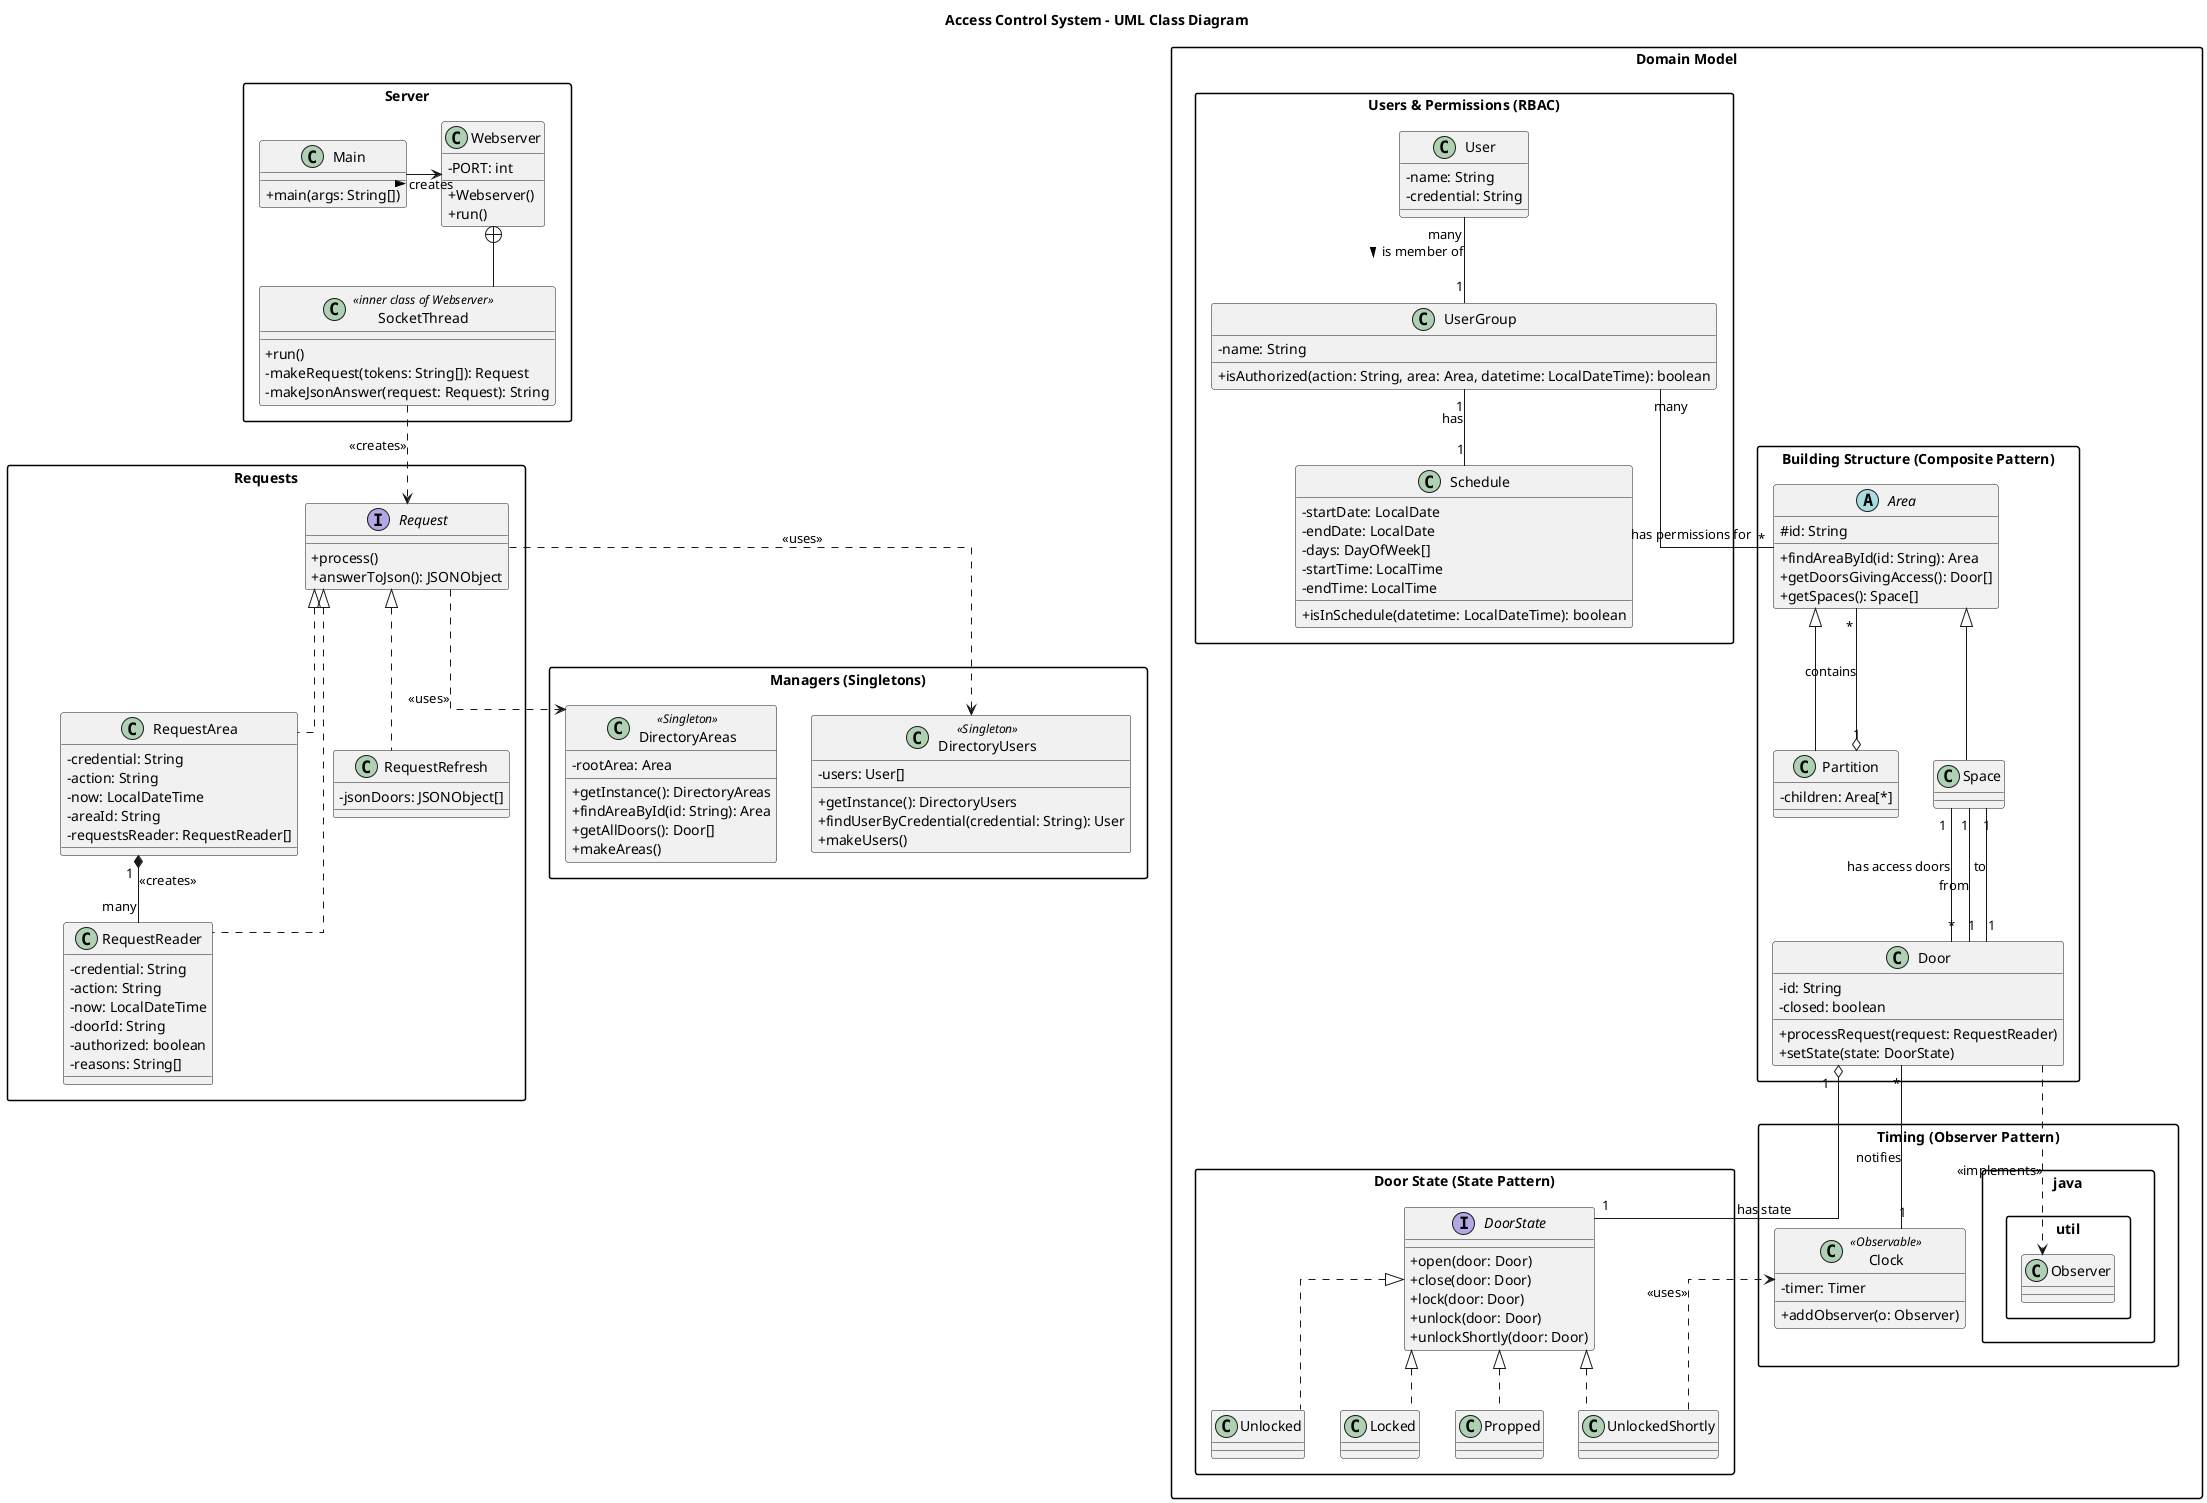 @startuml
skinparam linetype ortho
skinparam packageStyle rect
skinparam classAttributeIconSize 0

title Access Control System - UML Class Diagram

package "Server" {
  class Main {
    +main(args: String[])
  }

  class Webserver {
    -PORT: int
    +Webserver()
    +run()
  }

  class SocketThread <<inner class of Webserver>> {
    +run()
    -makeRequest(tokens: String[]): Request
    -makeJsonAnswer(request: Request): String
  }

  Main -right-> Webserver : creates >
  Webserver +-- SocketThread
}

package "Managers (Singletons)" {
  class DirectoryUsers <<Singleton>> {
    -users: User[]
    +getInstance(): DirectoryUsers
    +findUserByCredential(credential: String): User
    +makeUsers()
  }

  class DirectoryAreas <<Singleton>> {
    -rootArea: Area
    +getInstance(): DirectoryAreas
    +findAreaById(id: String): Area
    +getAllDoors(): Door[]
    +makeAreas()
  }
}

package "Requests" {
  interface Request {
    +process()
    +answerToJson(): JSONObject
  }

  class RequestReader implements Request {
    -credential: String
    -action: String
    -now: LocalDateTime
    -doorId: String
    -authorized: boolean
    -reasons: String[]
  }

  class RequestArea implements Request {
    -credential: String
    -action: String
    -now: LocalDateTime
    -areaId: String
    -requestsReader: RequestReader[]
  }

  class RequestRefresh implements Request {
    -jsonDoors: JSONObject[]
  }
}

SocketThread ..> Request : <<creates>>
RequestArea "1" *-- "many" RequestReader : <<creates>>
Request ..> DirectoryUsers : <<uses>>
Request ..> DirectoryAreas : <<uses>>

package "Domain Model" {

  package "Building Structure (Composite Pattern)" {
    abstract class Area {
      #id: String
      +findAreaById(id: String): Area
      +getDoorsGivingAccess(): Door[]
      +getSpaces(): Space[]
    }

    class Partition extends Area {
      -children: Area[*]
    }

    class Space extends Area {
    }

    class Door {
      -id: String
      -closed: boolean
      +processRequest(request: RequestReader)
      +setState(state: DoorState)
    }

    Partition "1" o-- "*" Area : contains
    Space "1" -- "*" Door : has access doors
    Door "1" -- "1" Space : "from"
    Door "1" -- "1" Space : "to"
  }

  package "Door State (State Pattern)" {
    interface DoorState {
      +open(door: Door)
      +close(door: Door)
      +lock(door: Door)
      +unlock(door: Door)
      +unlockShortly(door: Door)
    }

    class Unlocked implements DoorState {}
    class Locked implements DoorState {}
    class Propped implements DoorState {}
    class UnlockedShortly implements DoorState {}

    Door "1" o-- "1" DoorState : has state
  }

  package "Users & Permissions (RBAC)" {
    class User {
      -name: String
      -credential: String
    }

    class UserGroup {
      -name: String
      +isAuthorized(action: String, area: Area, datetime: LocalDateTime): boolean
    }

    class Schedule {
      -startDate: LocalDate
      -endDate: LocalDate
      -days: DayOfWeek[]
      -startTime: LocalTime
      -endTime: LocalTime
      +isInSchedule(datetime: LocalDateTime): boolean
    }

    User "many" -- "1" UserGroup : is member of >
    UserGroup "1" -- "1" Schedule : has
    UserGroup "many" -- "*" Area : has permissions for
  }

  package "Timing (Observer Pattern)" {
    class Clock <<Observable>> {
        - timer: Timer
        +addObserver(o: Observer)
    }
    Door ..> java.util.Observer : <<implements>>
    Clock "1" -- "*" Door : notifies
  }

  UnlockedShortly ..> Clock : <<uses>>
}

@enduml